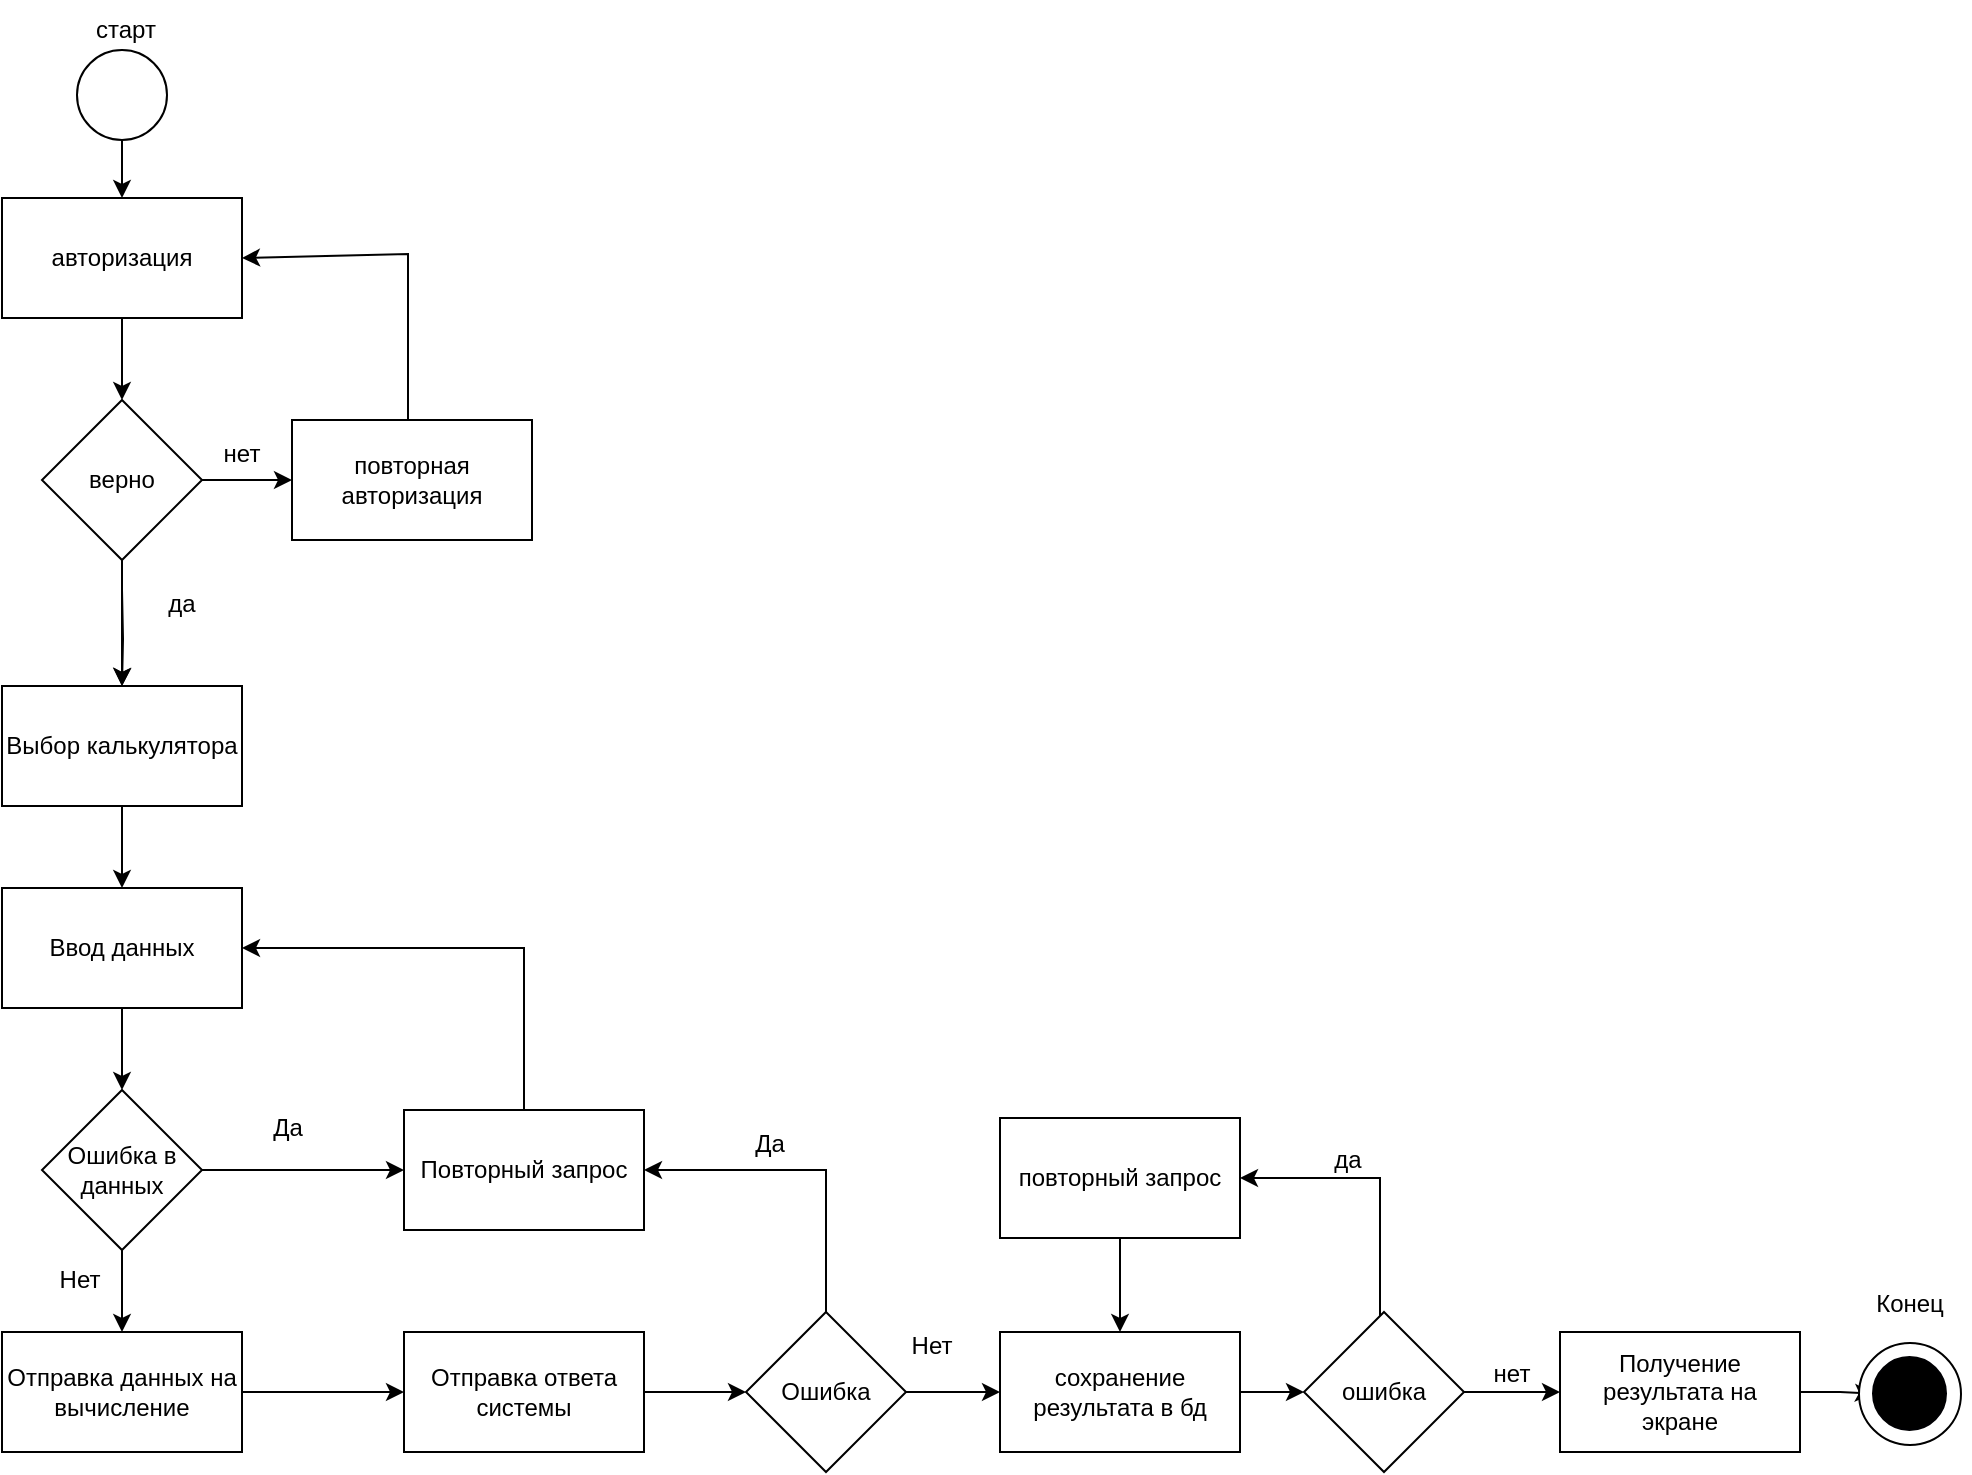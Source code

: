 <mxfile version="24.6.4" type="github">
  <diagram name="Страница — 1" id="xi5l1DI4Z5YFvDBLqckl">
    <mxGraphModel dx="1434" dy="746" grid="0" gridSize="10" guides="1" tooltips="1" connect="1" arrows="1" fold="1" page="1" pageScale="1" pageWidth="1169" pageHeight="1654" math="0" shadow="0">
      <root>
        <mxCell id="0" />
        <mxCell id="1" parent="0" />
        <mxCell id="vgEeMwDEZ6jyyLXf4dS--38" value="" style="edgeStyle=orthogonalEdgeStyle;rounded=0;orthogonalLoop=1;jettySize=auto;html=1;" parent="1" target="vgEeMwDEZ6jyyLXf4dS--37" edge="1">
          <mxGeometry relative="1" as="geometry">
            <mxPoint x="94" y="295" as="sourcePoint" />
          </mxGeometry>
        </mxCell>
        <mxCell id="vgEeMwDEZ6jyyLXf4dS--9" value="Ввод данных" style="rounded=0;whiteSpace=wrap;html=1;" parent="1" vertex="1">
          <mxGeometry x="34" y="444" width="120" height="60" as="geometry" />
        </mxCell>
        <mxCell id="vgEeMwDEZ6jyyLXf4dS--20" style="edgeStyle=orthogonalEdgeStyle;rounded=0;orthogonalLoop=1;jettySize=auto;html=1;exitX=1;exitY=0.5;exitDx=0;exitDy=0;" parent="1" source="vgEeMwDEZ6jyyLXf4dS--10" target="vgEeMwDEZ6jyyLXf4dS--17" edge="1">
          <mxGeometry relative="1" as="geometry" />
        </mxCell>
        <mxCell id="vgEeMwDEZ6jyyLXf4dS--10" value="Ошибка в данных" style="rhombus;whiteSpace=wrap;html=1;" parent="1" vertex="1">
          <mxGeometry x="54" y="545" width="80" height="80" as="geometry" />
        </mxCell>
        <mxCell id="vgEeMwDEZ6jyyLXf4dS--11" value="" style="endArrow=classic;html=1;rounded=0;exitX=0.5;exitY=1;exitDx=0;exitDy=0;entryX=0.5;entryY=0;entryDx=0;entryDy=0;" parent="1" source="vgEeMwDEZ6jyyLXf4dS--9" target="vgEeMwDEZ6jyyLXf4dS--10" edge="1">
          <mxGeometry width="50" height="50" relative="1" as="geometry">
            <mxPoint x="361" y="637" as="sourcePoint" />
            <mxPoint x="411" y="587" as="targetPoint" />
          </mxGeometry>
        </mxCell>
        <mxCell id="vgEeMwDEZ6jyyLXf4dS--12" value="" style="endArrow=classic;html=1;rounded=0;entryX=0.5;entryY=0;entryDx=0;entryDy=0;" parent="1" target="vgEeMwDEZ6jyyLXf4dS--13" edge="1">
          <mxGeometry width="50" height="50" relative="1" as="geometry">
            <mxPoint x="94" y="625" as="sourcePoint" />
            <mxPoint x="107" y="651" as="targetPoint" />
          </mxGeometry>
        </mxCell>
        <mxCell id="vgEeMwDEZ6jyyLXf4dS--24" style="edgeStyle=orthogonalEdgeStyle;rounded=0;orthogonalLoop=1;jettySize=auto;html=1;exitX=1;exitY=0.5;exitDx=0;exitDy=0;entryX=0;entryY=0.5;entryDx=0;entryDy=0;" parent="1" source="vgEeMwDEZ6jyyLXf4dS--13" target="vgEeMwDEZ6jyyLXf4dS--23" edge="1">
          <mxGeometry relative="1" as="geometry" />
        </mxCell>
        <mxCell id="vgEeMwDEZ6jyyLXf4dS--13" value="Отправка данных на вычисление" style="rounded=0;whiteSpace=wrap;html=1;" parent="1" vertex="1">
          <mxGeometry x="34" y="666" width="120" height="60" as="geometry" />
        </mxCell>
        <mxCell id="vgEeMwDEZ6jyyLXf4dS--16" value="Нет" style="text;html=1;align=center;verticalAlign=middle;whiteSpace=wrap;rounded=0;" parent="1" vertex="1">
          <mxGeometry x="43" y="625" width="60" height="30" as="geometry" />
        </mxCell>
        <mxCell id="vgEeMwDEZ6jyyLXf4dS--22" style="edgeStyle=orthogonalEdgeStyle;rounded=0;orthogonalLoop=1;jettySize=auto;html=1;exitX=0.5;exitY=0;exitDx=0;exitDy=0;entryX=1;entryY=0.5;entryDx=0;entryDy=0;" parent="1" source="vgEeMwDEZ6jyyLXf4dS--17" target="vgEeMwDEZ6jyyLXf4dS--9" edge="1">
          <mxGeometry relative="1" as="geometry">
            <mxPoint x="295" y="466" as="targetPoint" />
          </mxGeometry>
        </mxCell>
        <mxCell id="vgEeMwDEZ6jyyLXf4dS--17" value="Повторный запрос" style="rounded=0;whiteSpace=wrap;html=1;" parent="1" vertex="1">
          <mxGeometry x="235" y="555" width="120" height="60" as="geometry" />
        </mxCell>
        <mxCell id="vgEeMwDEZ6jyyLXf4dS--21" value="Да" style="text;html=1;align=center;verticalAlign=middle;whiteSpace=wrap;rounded=0;" parent="1" vertex="1">
          <mxGeometry x="147" y="549" width="60" height="30" as="geometry" />
        </mxCell>
        <mxCell id="vgEeMwDEZ6jyyLXf4dS--23" value="Отправка ответа системы" style="rounded=0;whiteSpace=wrap;html=1;" parent="1" vertex="1">
          <mxGeometry x="235" y="666" width="120" height="60" as="geometry" />
        </mxCell>
        <mxCell id="vgEeMwDEZ6jyyLXf4dS--27" style="edgeStyle=orthogonalEdgeStyle;rounded=0;orthogonalLoop=1;jettySize=auto;html=1;entryX=1;entryY=0.5;entryDx=0;entryDy=0;" parent="1" source="vgEeMwDEZ6jyyLXf4dS--25" target="vgEeMwDEZ6jyyLXf4dS--17" edge="1">
          <mxGeometry relative="1" as="geometry">
            <mxPoint x="431" y="559" as="targetPoint" />
            <Array as="points">
              <mxPoint x="446" y="585" />
            </Array>
          </mxGeometry>
        </mxCell>
        <mxCell id="DDQNJ7xGAKrti6V2GfBb-22" value="" style="edgeStyle=orthogonalEdgeStyle;rounded=0;orthogonalLoop=1;jettySize=auto;html=1;" edge="1" parent="1" source="vgEeMwDEZ6jyyLXf4dS--25" target="DDQNJ7xGAKrti6V2GfBb-18">
          <mxGeometry relative="1" as="geometry" />
        </mxCell>
        <mxCell id="vgEeMwDEZ6jyyLXf4dS--25" value="Ошибка" style="rhombus;whiteSpace=wrap;html=1;" parent="1" vertex="1">
          <mxGeometry x="406" y="656" width="80" height="80" as="geometry" />
        </mxCell>
        <mxCell id="vgEeMwDEZ6jyyLXf4dS--26" value="" style="endArrow=classic;html=1;rounded=0;exitX=1;exitY=0.5;exitDx=0;exitDy=0;entryX=0;entryY=0.5;entryDx=0;entryDy=0;" parent="1" source="vgEeMwDEZ6jyyLXf4dS--23" target="vgEeMwDEZ6jyyLXf4dS--25" edge="1">
          <mxGeometry width="50" height="50" relative="1" as="geometry">
            <mxPoint x="270" y="637" as="sourcePoint" />
            <mxPoint x="320" y="587" as="targetPoint" />
          </mxGeometry>
        </mxCell>
        <mxCell id="vgEeMwDEZ6jyyLXf4dS--28" value="Да" style="text;html=1;align=center;verticalAlign=middle;whiteSpace=wrap;rounded=0;" parent="1" vertex="1">
          <mxGeometry x="388" y="557" width="60" height="30" as="geometry" />
        </mxCell>
        <mxCell id="vgEeMwDEZ6jyyLXf4dS--29" value="Нет" style="text;html=1;align=center;verticalAlign=middle;whiteSpace=wrap;rounded=0;" parent="1" vertex="1">
          <mxGeometry x="469" y="658" width="60" height="30" as="geometry" />
        </mxCell>
        <mxCell id="DDQNJ7xGAKrti6V2GfBb-26" value="" style="edgeStyle=orthogonalEdgeStyle;rounded=0;orthogonalLoop=1;jettySize=auto;html=1;" edge="1" parent="1" source="vgEeMwDEZ6jyyLXf4dS--30" target="DDQNJ7xGAKrti6V2GfBb-17">
          <mxGeometry relative="1" as="geometry" />
        </mxCell>
        <mxCell id="vgEeMwDEZ6jyyLXf4dS--30" value="Получение результата на экране" style="rounded=0;whiteSpace=wrap;html=1;" parent="1" vertex="1">
          <mxGeometry x="813" y="666" width="120" height="60" as="geometry" />
        </mxCell>
        <mxCell id="vgEeMwDEZ6jyyLXf4dS--33" value="" style="ellipse;whiteSpace=wrap;html=1;aspect=fixed;" parent="1" vertex="1">
          <mxGeometry x="962.5" y="671.5" width="51" height="51" as="geometry" />
        </mxCell>
        <mxCell id="vgEeMwDEZ6jyyLXf4dS--34" value="Конец" style="text;html=1;align=center;verticalAlign=middle;whiteSpace=wrap;rounded=0;" parent="1" vertex="1">
          <mxGeometry x="958" y="637" width="60" height="30" as="geometry" />
        </mxCell>
        <mxCell id="vgEeMwDEZ6jyyLXf4dS--39" value="" style="edgeStyle=orthogonalEdgeStyle;rounded=0;orthogonalLoop=1;jettySize=auto;html=1;" parent="1" source="vgEeMwDEZ6jyyLXf4dS--37" target="vgEeMwDEZ6jyyLXf4dS--9" edge="1">
          <mxGeometry relative="1" as="geometry" />
        </mxCell>
        <mxCell id="vgEeMwDEZ6jyyLXf4dS--37" value="Выбор калькулятора" style="rounded=0;whiteSpace=wrap;html=1;" parent="1" vertex="1">
          <mxGeometry x="34" y="343" width="120" height="60" as="geometry" />
        </mxCell>
        <mxCell id="DDQNJ7xGAKrti6V2GfBb-8" value="" style="edgeStyle=orthogonalEdgeStyle;rounded=0;orthogonalLoop=1;jettySize=auto;html=1;" edge="1" parent="1" source="DDQNJ7xGAKrti6V2GfBb-2" target="DDQNJ7xGAKrti6V2GfBb-3">
          <mxGeometry relative="1" as="geometry" />
        </mxCell>
        <mxCell id="DDQNJ7xGAKrti6V2GfBb-2" value="авторизация" style="rounded=0;whiteSpace=wrap;html=1;" vertex="1" parent="1">
          <mxGeometry x="34" y="99" width="120" height="60" as="geometry" />
        </mxCell>
        <mxCell id="DDQNJ7xGAKrti6V2GfBb-4" value="" style="edgeStyle=orthogonalEdgeStyle;rounded=0;orthogonalLoop=1;jettySize=auto;html=1;" edge="1" parent="1" source="DDQNJ7xGAKrti6V2GfBb-3" target="vgEeMwDEZ6jyyLXf4dS--37">
          <mxGeometry relative="1" as="geometry" />
        </mxCell>
        <mxCell id="DDQNJ7xGAKrti6V2GfBb-10" value="" style="edgeStyle=orthogonalEdgeStyle;rounded=0;orthogonalLoop=1;jettySize=auto;html=1;" edge="1" parent="1" source="DDQNJ7xGAKrti6V2GfBb-3" target="DDQNJ7xGAKrti6V2GfBb-9">
          <mxGeometry relative="1" as="geometry" />
        </mxCell>
        <mxCell id="DDQNJ7xGAKrti6V2GfBb-3" value="верно" style="rhombus;whiteSpace=wrap;html=1;" vertex="1" parent="1">
          <mxGeometry x="54" y="200" width="80" height="80" as="geometry" />
        </mxCell>
        <mxCell id="DDQNJ7xGAKrti6V2GfBb-5" value="да" style="text;html=1;align=center;verticalAlign=middle;whiteSpace=wrap;rounded=0;" vertex="1" parent="1">
          <mxGeometry x="94" y="287" width="60" height="30" as="geometry" />
        </mxCell>
        <mxCell id="DDQNJ7xGAKrti6V2GfBb-9" value="повторная авторизация" style="rounded=0;whiteSpace=wrap;html=1;" vertex="1" parent="1">
          <mxGeometry x="179" y="210" width="120" height="60" as="geometry" />
        </mxCell>
        <mxCell id="DDQNJ7xGAKrti6V2GfBb-11" value="нет" style="text;html=1;align=center;verticalAlign=middle;whiteSpace=wrap;rounded=0;" vertex="1" parent="1">
          <mxGeometry x="124" y="212" width="60" height="30" as="geometry" />
        </mxCell>
        <mxCell id="DDQNJ7xGAKrti6V2GfBb-16" value="" style="edgeStyle=orthogonalEdgeStyle;rounded=0;orthogonalLoop=1;jettySize=auto;html=1;" edge="1" parent="1" source="DDQNJ7xGAKrti6V2GfBb-12" target="DDQNJ7xGAKrti6V2GfBb-2">
          <mxGeometry relative="1" as="geometry" />
        </mxCell>
        <mxCell id="DDQNJ7xGAKrti6V2GfBb-12" value="" style="ellipse;whiteSpace=wrap;html=1;aspect=fixed;" vertex="1" parent="1">
          <mxGeometry x="71.5" y="25" width="45" height="45" as="geometry" />
        </mxCell>
        <mxCell id="DDQNJ7xGAKrti6V2GfBb-13" value="старт" style="text;html=1;align=center;verticalAlign=middle;whiteSpace=wrap;rounded=0;" vertex="1" parent="1">
          <mxGeometry x="66" width="60" height="30" as="geometry" />
        </mxCell>
        <mxCell id="DDQNJ7xGAKrti6V2GfBb-14" value="" style="endArrow=classic;html=1;rounded=0;entryX=1;entryY=0.5;entryDx=0;entryDy=0;" edge="1" parent="1" target="DDQNJ7xGAKrti6V2GfBb-2">
          <mxGeometry width="50" height="50" relative="1" as="geometry">
            <mxPoint x="237" y="210" as="sourcePoint" />
            <mxPoint x="237" y="114" as="targetPoint" />
            <Array as="points">
              <mxPoint x="237" y="127" />
            </Array>
          </mxGeometry>
        </mxCell>
        <mxCell id="DDQNJ7xGAKrti6V2GfBb-17" value="" style="ellipse;whiteSpace=wrap;html=1;aspect=fixed;strokeColor=#000003;fillColor=#000000;" vertex="1" parent="1">
          <mxGeometry x="969.5" y="678.5" width="36.5" height="36.5" as="geometry" />
        </mxCell>
        <mxCell id="DDQNJ7xGAKrti6V2GfBb-24" value="" style="edgeStyle=orthogonalEdgeStyle;rounded=0;orthogonalLoop=1;jettySize=auto;html=1;" edge="1" parent="1" source="DDQNJ7xGAKrti6V2GfBb-18" target="DDQNJ7xGAKrti6V2GfBb-23">
          <mxGeometry relative="1" as="geometry" />
        </mxCell>
        <mxCell id="DDQNJ7xGAKrti6V2GfBb-18" value="сохранение результата в бд" style="rounded=0;whiteSpace=wrap;html=1;" vertex="1" parent="1">
          <mxGeometry x="533" y="666" width="120" height="60" as="geometry" />
        </mxCell>
        <mxCell id="DDQNJ7xGAKrti6V2GfBb-25" value="" style="edgeStyle=orthogonalEdgeStyle;rounded=0;orthogonalLoop=1;jettySize=auto;html=1;" edge="1" parent="1" source="DDQNJ7xGAKrti6V2GfBb-23" target="vgEeMwDEZ6jyyLXf4dS--30">
          <mxGeometry relative="1" as="geometry" />
        </mxCell>
        <mxCell id="DDQNJ7xGAKrti6V2GfBb-23" value="ошибка" style="rhombus;whiteSpace=wrap;html=1;" vertex="1" parent="1">
          <mxGeometry x="685" y="656" width="80" height="80" as="geometry" />
        </mxCell>
        <mxCell id="DDQNJ7xGAKrti6V2GfBb-27" value="нет" style="text;html=1;align=center;verticalAlign=middle;whiteSpace=wrap;rounded=0;" vertex="1" parent="1">
          <mxGeometry x="759" y="672" width="60" height="30" as="geometry" />
        </mxCell>
        <mxCell id="DDQNJ7xGAKrti6V2GfBb-31" value="" style="edgeStyle=orthogonalEdgeStyle;rounded=0;orthogonalLoop=1;jettySize=auto;html=1;" edge="1" parent="1" source="DDQNJ7xGAKrti6V2GfBb-28" target="DDQNJ7xGAKrti6V2GfBb-18">
          <mxGeometry relative="1" as="geometry" />
        </mxCell>
        <mxCell id="DDQNJ7xGAKrti6V2GfBb-28" value="повторный запрос" style="rounded=0;whiteSpace=wrap;html=1;" vertex="1" parent="1">
          <mxGeometry x="533" y="559" width="120" height="60" as="geometry" />
        </mxCell>
        <mxCell id="DDQNJ7xGAKrti6V2GfBb-29" value="" style="endArrow=classic;html=1;rounded=0;entryX=1;entryY=0.5;entryDx=0;entryDy=0;" edge="1" parent="1" target="DDQNJ7xGAKrti6V2GfBb-28">
          <mxGeometry width="50" height="50" relative="1" as="geometry">
            <mxPoint x="723" y="658" as="sourcePoint" />
            <mxPoint x="723" y="569" as="targetPoint" />
            <Array as="points">
              <mxPoint x="723" y="589" />
            </Array>
          </mxGeometry>
        </mxCell>
        <mxCell id="DDQNJ7xGAKrti6V2GfBb-30" value="да" style="text;html=1;align=center;verticalAlign=middle;whiteSpace=wrap;rounded=0;" vertex="1" parent="1">
          <mxGeometry x="677" y="565" width="60" height="30" as="geometry" />
        </mxCell>
      </root>
    </mxGraphModel>
  </diagram>
</mxfile>
